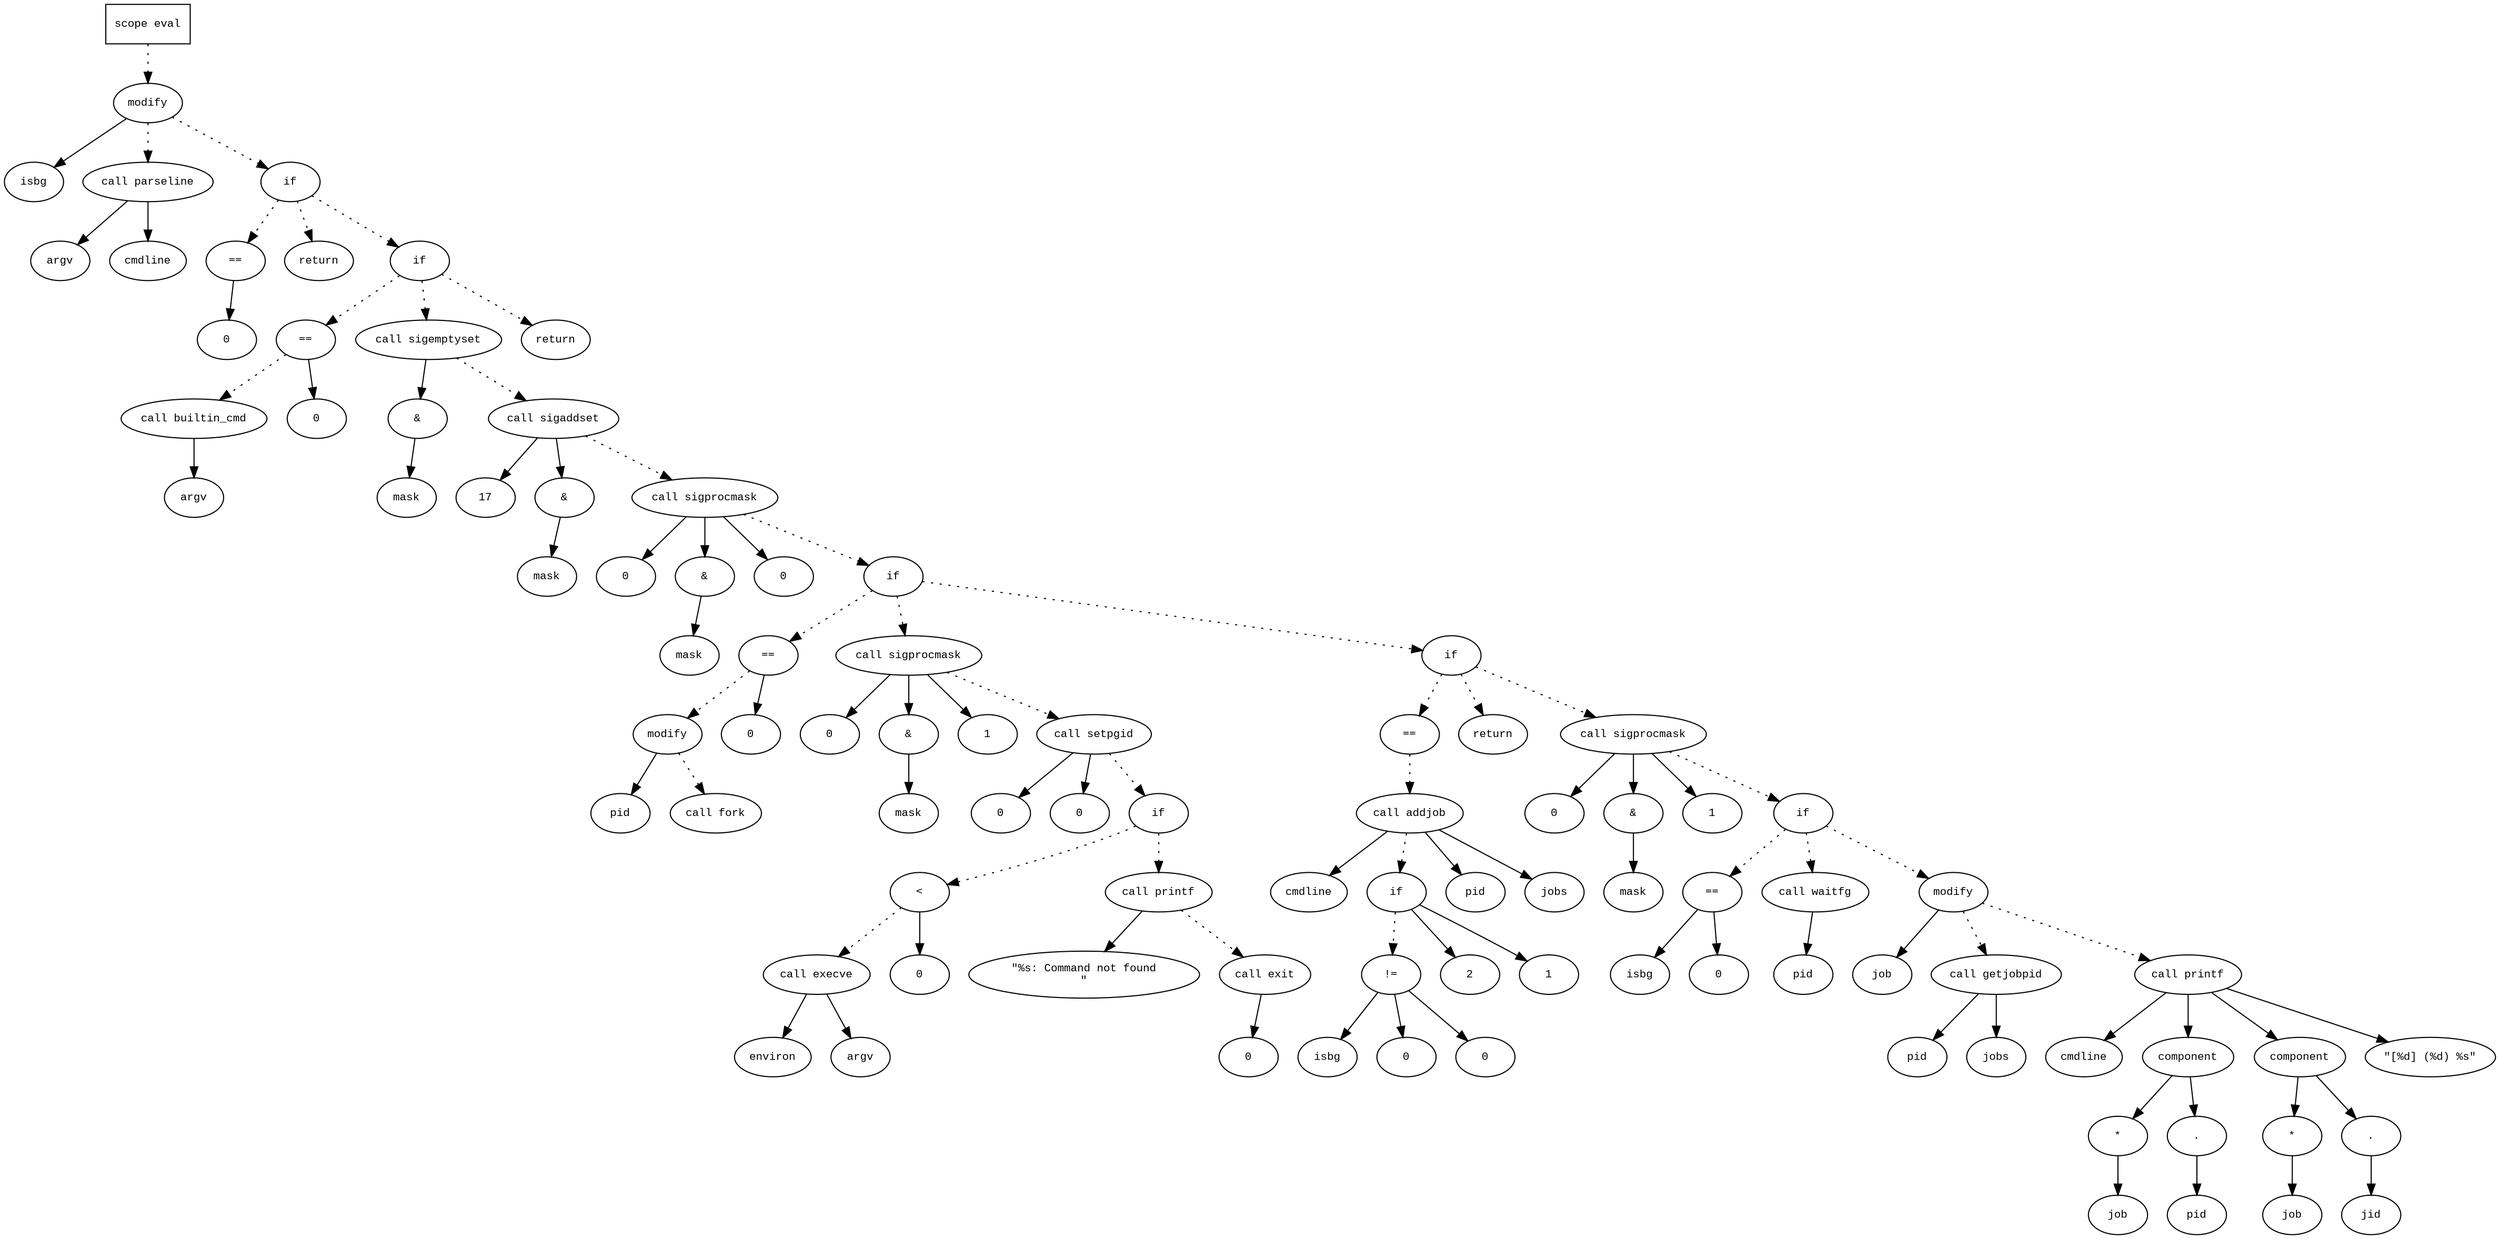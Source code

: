 digraph AST {
  graph [fontname="Times New Roman",fontsize=10];
  node  [fontname="Courier New",fontsize=10];
  edge  [fontname="Times New Roman",fontsize=10];

  node1 [label="scope eval",shape=box];
  node2 [label="modify",shape=ellipse];
  node3 [label="isbg",shape=ellipse];
  node2 -> node3;
  node4 [label="call parseline",shape=ellipse];
  node5 [label="argv",shape=ellipse];
  node4 -> node5;
  node6 [label="cmdline",shape=ellipse];
  node4 -> node6;
  node2 -> node4 [style=dotted];
  node1 -> node2 [style=dotted];
  node7 [label="if",shape=ellipse];
  node2 -> node7 [style=dotted];
  node8 [label="==",shape=ellipse];
  node9 [label="0",shape=ellipse];
  node8 -> node9;
  node7 -> node8 [style=dotted];
  node10 [label="return",shape=ellipse];
  node7 -> node10 [style=dotted];
  node11 [label="if",shape=ellipse];
  node7 -> node11 [style=dotted];
  node12 [label="==",shape=ellipse];
  node13 [label="call builtin_cmd",shape=ellipse];
  node14 [label="argv",shape=ellipse];
  node13 -> node14;
  node12 -> node13 [style=dotted];
  node15 [label="0",shape=ellipse];
  node12 -> node15;
  node11 -> node12 [style=dotted];
  node16 [label="call sigemptyset",shape=ellipse];
  node17 [label="&",shape=ellipse];
  node16 -> node17;
  node18 [label="mask",shape=ellipse];
  node17 -> node18;
  node11 -> node16 [style=dotted];
  node19 [label="call sigaddset",shape=ellipse];
  node20 [label="17",shape=ellipse];
  node19 -> node20;
  node21 [label="&",shape=ellipse];
  node19 -> node21;
  node22 [label="mask",shape=ellipse];
  node21 -> node22;
  node16 -> node19 [style=dotted];
  node23 [label="call sigprocmask",shape=ellipse];
  node24 [label="0",shape=ellipse];
  node23 -> node24;
  node25 [label="&",shape=ellipse];
  node23 -> node25;
  node26 [label="mask",shape=ellipse];
  node25 -> node26;
  node27 [label="0",shape=ellipse];
  node23 -> node27;
  node19 -> node23 [style=dotted];
  node28 [label="if",shape=ellipse];
  node23 -> node28 [style=dotted];
  node29 [label="==",shape=ellipse];
  node30 [label="modify",shape=ellipse];
  node31 [label="pid",shape=ellipse];
  node30 -> node31;
  node32 [label="call fork",shape=ellipse];
  node30 -> node32 [style=dotted];
  node29 -> node30 [style=dotted];
  node33 [label="0",shape=ellipse];
  node29 -> node33;
  node28 -> node29 [style=dotted];
  node34 [label="call sigprocmask",shape=ellipse];
  node35 [label="0",shape=ellipse];
  node34 -> node35;
  node36 [label="&",shape=ellipse];
  node34 -> node36;
  node37 [label="mask",shape=ellipse];
  node36 -> node37;
  node38 [label="1",shape=ellipse];
  node34 -> node38;
  node28 -> node34 [style=dotted];
  node39 [label="call setpgid",shape=ellipse];
  node40 [label="0",shape=ellipse];
  node39 -> node40;
  node41 [label="0",shape=ellipse];
  node39 -> node41;
  node34 -> node39 [style=dotted];
  node42 [label="if",shape=ellipse];
  node39 -> node42 [style=dotted];
  node43 [label="<",shape=ellipse];
  node44 [label="call execve",shape=ellipse];
  node45 [label="environ",shape=ellipse];
  node44 -> node45;
  node46 [label="argv",shape=ellipse];
  node44 -> node46;
  node43 -> node44 [style=dotted];
  node47 [label="0",shape=ellipse];
  node43 -> node47;
  node42 -> node43 [style=dotted];
  node48 [label="call printf",shape=ellipse];
  node49 [label="\"%s: Command not found
\"",shape=ellipse];
  node48 -> node49;
  node42 -> node48 [style=dotted];
  node50 [label="call exit",shape=ellipse];
  node51 [label="0",shape=ellipse];
  node50 -> node51;
  node48 -> node50 [style=dotted];
  node52 [label="if",shape=ellipse];
  node28 -> node52 [style=dotted];
  node53 [label="==",shape=ellipse];
  node54 [label="call addjob",shape=ellipse];
  node55 [label="cmdline",shape=ellipse];
  node54 -> node55;
  node56 [label="if",shape=ellipse];
  node54 -> node56 [style=dotted];
  node57 [label="!=",shape=ellipse];
  node58 [label="isbg",shape=ellipse];
  node57 -> node58;
  node59 [label="0",shape=ellipse];
  node57 -> node59;
  node56 -> node57 [style=dotted];
  node60 [label="2",shape=ellipse];
  node56 -> node60;
  node61 [label="1",shape=ellipse];
  node56 -> node61;
  node62 [label="pid",shape=ellipse];
  node54 -> node62;
  node63 [label="jobs",shape=ellipse];
  node54 -> node63;
  node53 -> node54 [style=dotted];
  node64 [label="0",shape=ellipse];
  node57 -> node64;
  node52 -> node53 [style=dotted];
  node65 [label="return",shape=ellipse];
  node52 -> node65 [style=dotted];
  node66 [label="call sigprocmask",shape=ellipse];
  node67 [label="0",shape=ellipse];
  node66 -> node67;
  node68 [label="&",shape=ellipse];
  node66 -> node68;
  node69 [label="mask",shape=ellipse];
  node68 -> node69;
  node70 [label="1",shape=ellipse];
  node66 -> node70;
  node52 -> node66 [style=dotted];
  node71 [label="if",shape=ellipse];
  node66 -> node71 [style=dotted];
  node72 [label="==",shape=ellipse];
  node73 [label="isbg",shape=ellipse];
  node72 -> node73;
  node74 [label="0",shape=ellipse];
  node72 -> node74;
  node71 -> node72 [style=dotted];
  node75 [label="call waitfg",shape=ellipse];
  node76 [label="pid",shape=ellipse];
  node75 -> node76;
  node71 -> node75 [style=dotted];
  node77 [label="modify",shape=ellipse];
  node78 [label="job",shape=ellipse];
  node77 -> node78;
  node79 [label="call getjobpid",shape=ellipse];
  node80 [label="pid",shape=ellipse];
  node79 -> node80;
  node81 [label="jobs",shape=ellipse];
  node79 -> node81;
  node77 -> node79 [style=dotted];
  node71 -> node77 [style=dotted];
  node82 [label="call printf",shape=ellipse];
  node83 [label="cmdline",shape=ellipse];
  node82 -> node83;
  node84 [label="component",shape=ellipse];
  node82 -> node84;
  node85 [label="*",shape=ellipse];
  node86 [label="job",shape=ellipse];
  node85 -> node86;
  node84 -> node85;
  node87 [label=".",shape=ellipse];
  node84 -> node87;
  node88 [label="pid",shape=ellipse];
  node87 -> node88;
  node89 [label="component",shape=ellipse];
  node82 -> node89;
  node90 [label="*",shape=ellipse];
  node91 [label="job",shape=ellipse];
  node90 -> node91;
  node89 -> node90;
  node92 [label=".",shape=ellipse];
  node89 -> node92;
  node93 [label="jid",shape=ellipse];
  node92 -> node93;
  node94 [label="\"[%d] (%d) %s\"",shape=ellipse];
  node82 -> node94;
  node77 -> node82 [style=dotted];
  node95 [label="return",shape=ellipse];
  node11 -> node95 [style=dotted];
} 